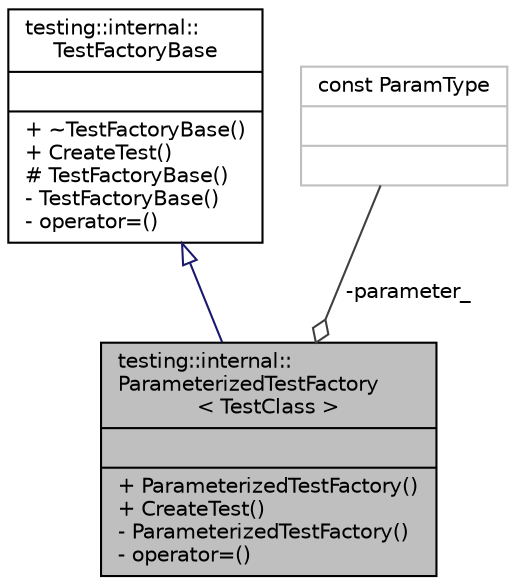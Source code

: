 digraph "testing::internal::ParameterizedTestFactory&lt; TestClass &gt;"
{
 // LATEX_PDF_SIZE
  bgcolor="transparent";
  edge [fontname="Helvetica",fontsize="10",labelfontname="Helvetica",labelfontsize="10"];
  node [fontname="Helvetica",fontsize="10",shape=record];
  Node1 [label="{testing::internal::\lParameterizedTestFactory\l\< TestClass \>\n||+ ParameterizedTestFactory()\l+ CreateTest()\l- ParameterizedTestFactory()\l- operator=()\l}",height=0.2,width=0.4,color="black", fillcolor="grey75", style="filled", fontcolor="black",tooltip=" "];
  Node2 -> Node1 [dir="back",color="midnightblue",fontsize="10",style="solid",arrowtail="onormal",fontname="Helvetica"];
  Node2 [label="{testing::internal::\lTestFactoryBase\n||+ ~TestFactoryBase()\l+ CreateTest()\l# TestFactoryBase()\l- TestFactoryBase()\l- operator=()\l}",height=0.2,width=0.4,color="black",URL="$classtesting_1_1internal_1_1TestFactoryBase.html",tooltip=" "];
  Node3 -> Node1 [color="grey25",fontsize="10",style="solid",label=" -parameter_" ,arrowhead="odiamond",fontname="Helvetica"];
  Node3 [label="{const ParamType\n||}",height=0.2,width=0.4,color="grey75",tooltip=" "];
}
